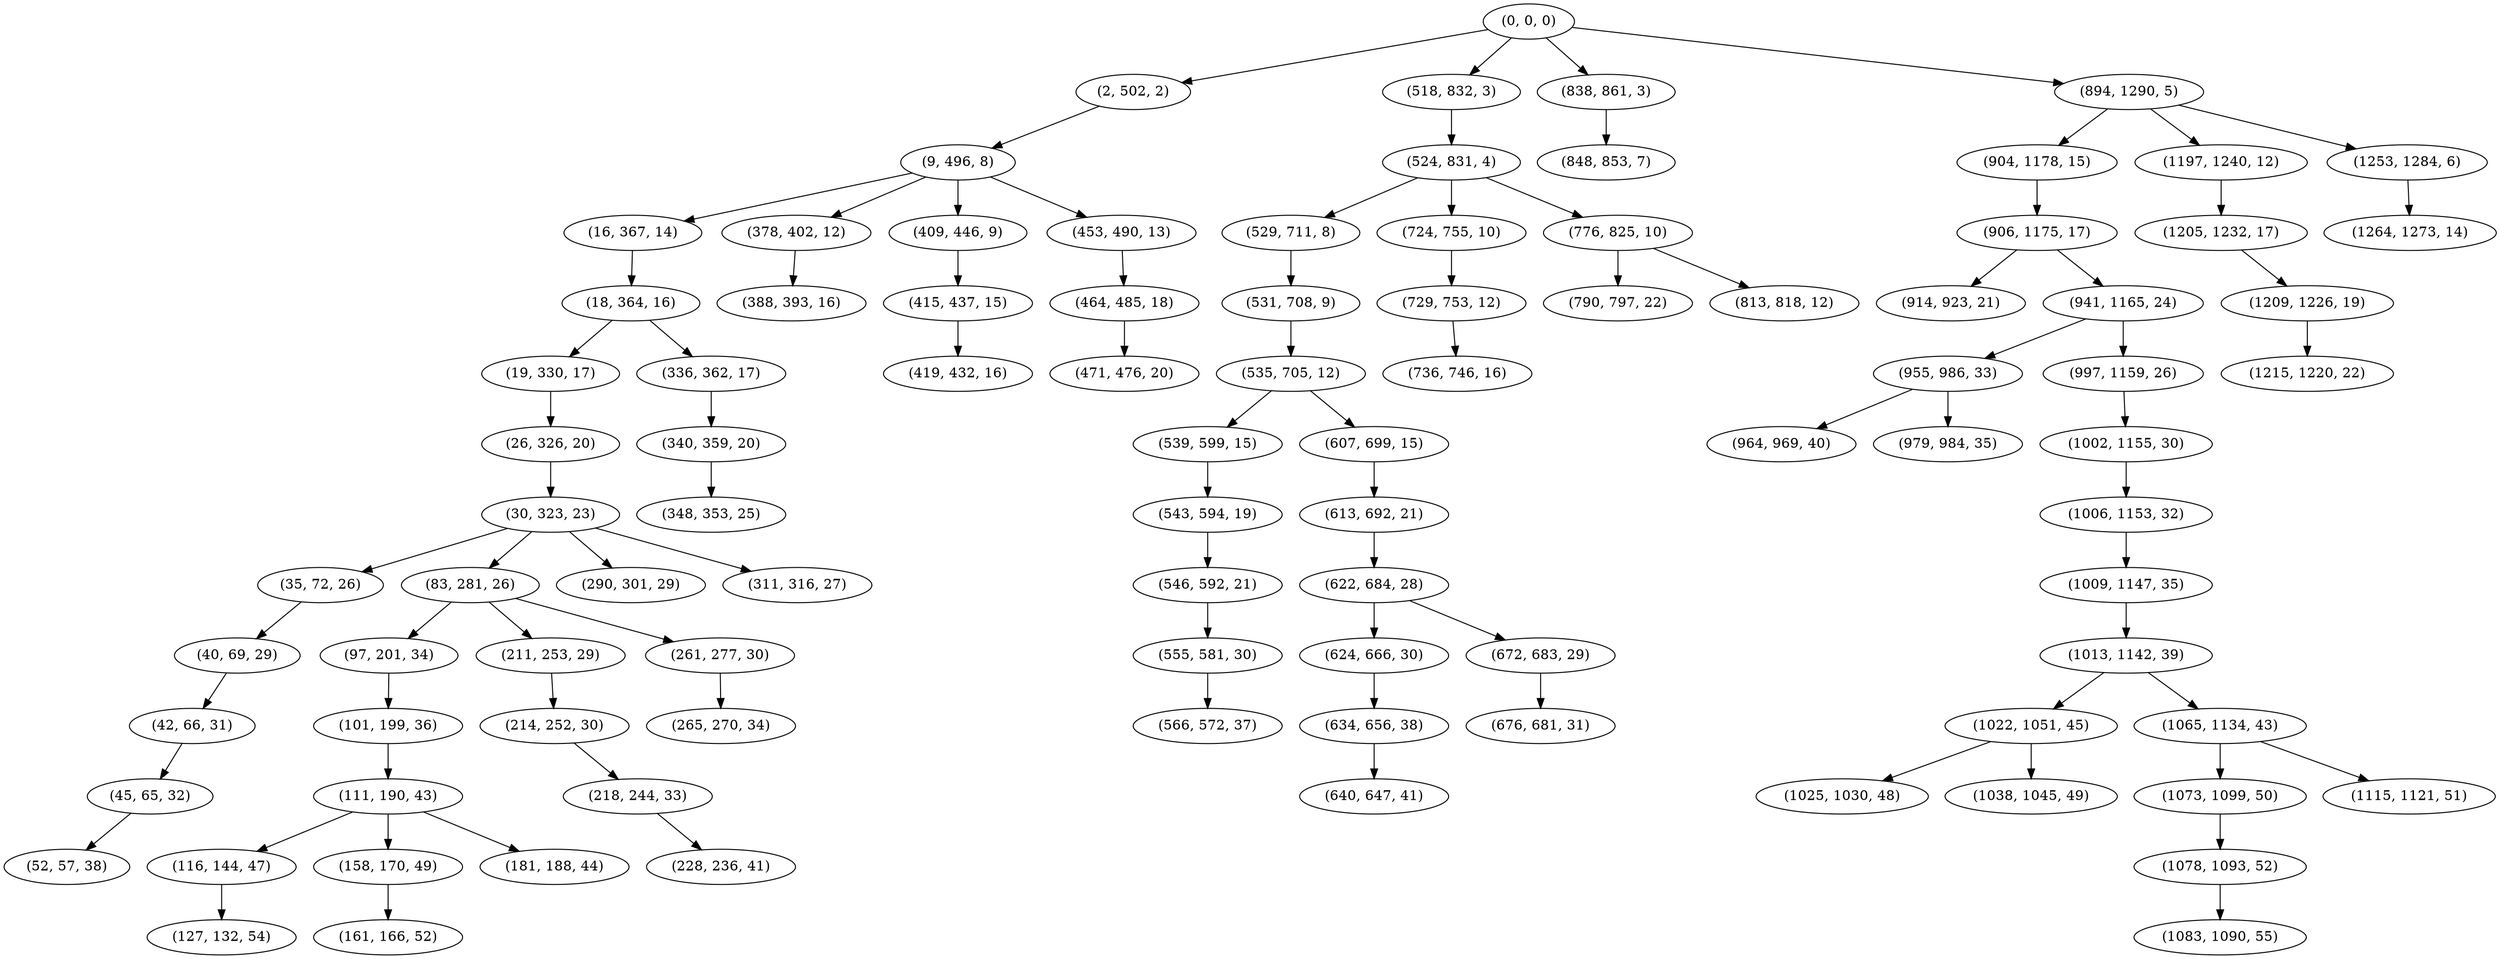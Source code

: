 digraph tree {
    "(0, 0, 0)";
    "(2, 502, 2)";
    "(9, 496, 8)";
    "(16, 367, 14)";
    "(18, 364, 16)";
    "(19, 330, 17)";
    "(26, 326, 20)";
    "(30, 323, 23)";
    "(35, 72, 26)";
    "(40, 69, 29)";
    "(42, 66, 31)";
    "(45, 65, 32)";
    "(52, 57, 38)";
    "(83, 281, 26)";
    "(97, 201, 34)";
    "(101, 199, 36)";
    "(111, 190, 43)";
    "(116, 144, 47)";
    "(127, 132, 54)";
    "(158, 170, 49)";
    "(161, 166, 52)";
    "(181, 188, 44)";
    "(211, 253, 29)";
    "(214, 252, 30)";
    "(218, 244, 33)";
    "(228, 236, 41)";
    "(261, 277, 30)";
    "(265, 270, 34)";
    "(290, 301, 29)";
    "(311, 316, 27)";
    "(336, 362, 17)";
    "(340, 359, 20)";
    "(348, 353, 25)";
    "(378, 402, 12)";
    "(388, 393, 16)";
    "(409, 446, 9)";
    "(415, 437, 15)";
    "(419, 432, 16)";
    "(453, 490, 13)";
    "(464, 485, 18)";
    "(471, 476, 20)";
    "(518, 832, 3)";
    "(524, 831, 4)";
    "(529, 711, 8)";
    "(531, 708, 9)";
    "(535, 705, 12)";
    "(539, 599, 15)";
    "(543, 594, 19)";
    "(546, 592, 21)";
    "(555, 581, 30)";
    "(566, 572, 37)";
    "(607, 699, 15)";
    "(613, 692, 21)";
    "(622, 684, 28)";
    "(624, 666, 30)";
    "(634, 656, 38)";
    "(640, 647, 41)";
    "(672, 683, 29)";
    "(676, 681, 31)";
    "(724, 755, 10)";
    "(729, 753, 12)";
    "(736, 746, 16)";
    "(776, 825, 10)";
    "(790, 797, 22)";
    "(813, 818, 12)";
    "(838, 861, 3)";
    "(848, 853, 7)";
    "(894, 1290, 5)";
    "(904, 1178, 15)";
    "(906, 1175, 17)";
    "(914, 923, 21)";
    "(941, 1165, 24)";
    "(955, 986, 33)";
    "(964, 969, 40)";
    "(979, 984, 35)";
    "(997, 1159, 26)";
    "(1002, 1155, 30)";
    "(1006, 1153, 32)";
    "(1009, 1147, 35)";
    "(1013, 1142, 39)";
    "(1022, 1051, 45)";
    "(1025, 1030, 48)";
    "(1038, 1045, 49)";
    "(1065, 1134, 43)";
    "(1073, 1099, 50)";
    "(1078, 1093, 52)";
    "(1083, 1090, 55)";
    "(1115, 1121, 51)";
    "(1197, 1240, 12)";
    "(1205, 1232, 17)";
    "(1209, 1226, 19)";
    "(1215, 1220, 22)";
    "(1253, 1284, 6)";
    "(1264, 1273, 14)";
    "(0, 0, 0)" -> "(2, 502, 2)";
    "(0, 0, 0)" -> "(518, 832, 3)";
    "(0, 0, 0)" -> "(838, 861, 3)";
    "(0, 0, 0)" -> "(894, 1290, 5)";
    "(2, 502, 2)" -> "(9, 496, 8)";
    "(9, 496, 8)" -> "(16, 367, 14)";
    "(9, 496, 8)" -> "(378, 402, 12)";
    "(9, 496, 8)" -> "(409, 446, 9)";
    "(9, 496, 8)" -> "(453, 490, 13)";
    "(16, 367, 14)" -> "(18, 364, 16)";
    "(18, 364, 16)" -> "(19, 330, 17)";
    "(18, 364, 16)" -> "(336, 362, 17)";
    "(19, 330, 17)" -> "(26, 326, 20)";
    "(26, 326, 20)" -> "(30, 323, 23)";
    "(30, 323, 23)" -> "(35, 72, 26)";
    "(30, 323, 23)" -> "(83, 281, 26)";
    "(30, 323, 23)" -> "(290, 301, 29)";
    "(30, 323, 23)" -> "(311, 316, 27)";
    "(35, 72, 26)" -> "(40, 69, 29)";
    "(40, 69, 29)" -> "(42, 66, 31)";
    "(42, 66, 31)" -> "(45, 65, 32)";
    "(45, 65, 32)" -> "(52, 57, 38)";
    "(83, 281, 26)" -> "(97, 201, 34)";
    "(83, 281, 26)" -> "(211, 253, 29)";
    "(83, 281, 26)" -> "(261, 277, 30)";
    "(97, 201, 34)" -> "(101, 199, 36)";
    "(101, 199, 36)" -> "(111, 190, 43)";
    "(111, 190, 43)" -> "(116, 144, 47)";
    "(111, 190, 43)" -> "(158, 170, 49)";
    "(111, 190, 43)" -> "(181, 188, 44)";
    "(116, 144, 47)" -> "(127, 132, 54)";
    "(158, 170, 49)" -> "(161, 166, 52)";
    "(211, 253, 29)" -> "(214, 252, 30)";
    "(214, 252, 30)" -> "(218, 244, 33)";
    "(218, 244, 33)" -> "(228, 236, 41)";
    "(261, 277, 30)" -> "(265, 270, 34)";
    "(336, 362, 17)" -> "(340, 359, 20)";
    "(340, 359, 20)" -> "(348, 353, 25)";
    "(378, 402, 12)" -> "(388, 393, 16)";
    "(409, 446, 9)" -> "(415, 437, 15)";
    "(415, 437, 15)" -> "(419, 432, 16)";
    "(453, 490, 13)" -> "(464, 485, 18)";
    "(464, 485, 18)" -> "(471, 476, 20)";
    "(518, 832, 3)" -> "(524, 831, 4)";
    "(524, 831, 4)" -> "(529, 711, 8)";
    "(524, 831, 4)" -> "(724, 755, 10)";
    "(524, 831, 4)" -> "(776, 825, 10)";
    "(529, 711, 8)" -> "(531, 708, 9)";
    "(531, 708, 9)" -> "(535, 705, 12)";
    "(535, 705, 12)" -> "(539, 599, 15)";
    "(535, 705, 12)" -> "(607, 699, 15)";
    "(539, 599, 15)" -> "(543, 594, 19)";
    "(543, 594, 19)" -> "(546, 592, 21)";
    "(546, 592, 21)" -> "(555, 581, 30)";
    "(555, 581, 30)" -> "(566, 572, 37)";
    "(607, 699, 15)" -> "(613, 692, 21)";
    "(613, 692, 21)" -> "(622, 684, 28)";
    "(622, 684, 28)" -> "(624, 666, 30)";
    "(622, 684, 28)" -> "(672, 683, 29)";
    "(624, 666, 30)" -> "(634, 656, 38)";
    "(634, 656, 38)" -> "(640, 647, 41)";
    "(672, 683, 29)" -> "(676, 681, 31)";
    "(724, 755, 10)" -> "(729, 753, 12)";
    "(729, 753, 12)" -> "(736, 746, 16)";
    "(776, 825, 10)" -> "(790, 797, 22)";
    "(776, 825, 10)" -> "(813, 818, 12)";
    "(838, 861, 3)" -> "(848, 853, 7)";
    "(894, 1290, 5)" -> "(904, 1178, 15)";
    "(894, 1290, 5)" -> "(1197, 1240, 12)";
    "(894, 1290, 5)" -> "(1253, 1284, 6)";
    "(904, 1178, 15)" -> "(906, 1175, 17)";
    "(906, 1175, 17)" -> "(914, 923, 21)";
    "(906, 1175, 17)" -> "(941, 1165, 24)";
    "(941, 1165, 24)" -> "(955, 986, 33)";
    "(941, 1165, 24)" -> "(997, 1159, 26)";
    "(955, 986, 33)" -> "(964, 969, 40)";
    "(955, 986, 33)" -> "(979, 984, 35)";
    "(997, 1159, 26)" -> "(1002, 1155, 30)";
    "(1002, 1155, 30)" -> "(1006, 1153, 32)";
    "(1006, 1153, 32)" -> "(1009, 1147, 35)";
    "(1009, 1147, 35)" -> "(1013, 1142, 39)";
    "(1013, 1142, 39)" -> "(1022, 1051, 45)";
    "(1013, 1142, 39)" -> "(1065, 1134, 43)";
    "(1022, 1051, 45)" -> "(1025, 1030, 48)";
    "(1022, 1051, 45)" -> "(1038, 1045, 49)";
    "(1065, 1134, 43)" -> "(1073, 1099, 50)";
    "(1065, 1134, 43)" -> "(1115, 1121, 51)";
    "(1073, 1099, 50)" -> "(1078, 1093, 52)";
    "(1078, 1093, 52)" -> "(1083, 1090, 55)";
    "(1197, 1240, 12)" -> "(1205, 1232, 17)";
    "(1205, 1232, 17)" -> "(1209, 1226, 19)";
    "(1209, 1226, 19)" -> "(1215, 1220, 22)";
    "(1253, 1284, 6)" -> "(1264, 1273, 14)";
}
